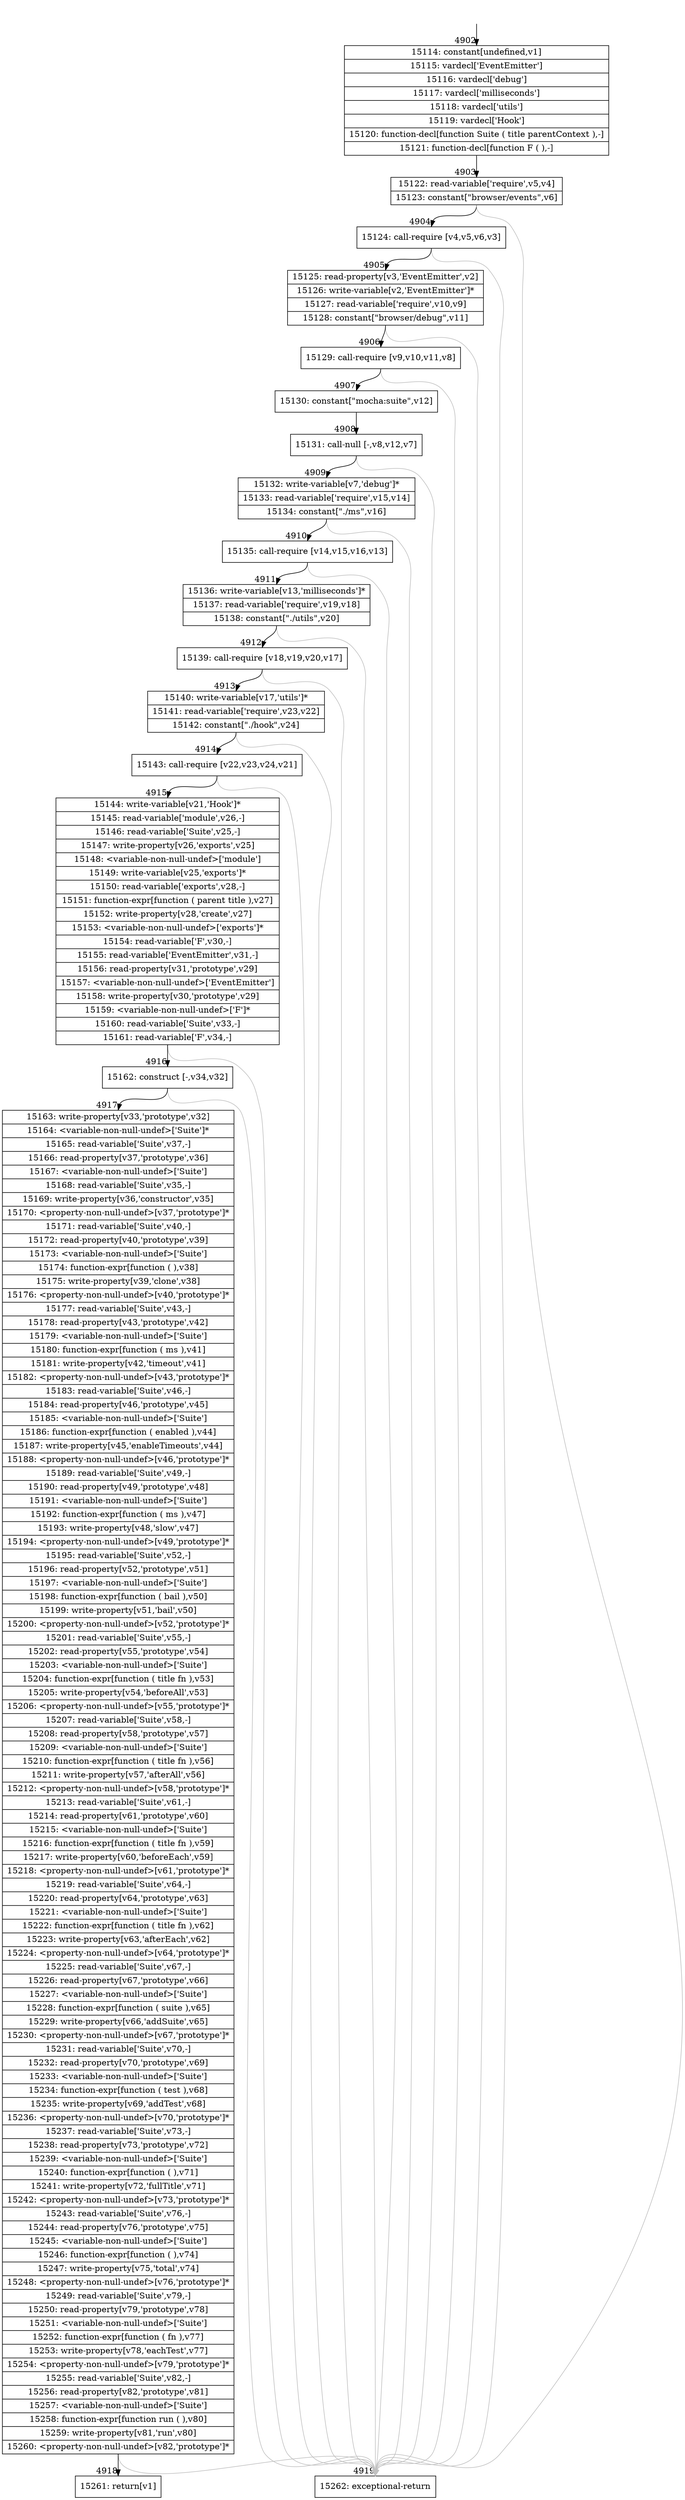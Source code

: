 digraph {
rankdir="TD"
BB_entry411[shape=none,label=""];
BB_entry411 -> BB4902 [tailport=s, headport=n, headlabel="    4902"]
BB4902 [shape=record label="{15114: constant[undefined,v1]|15115: vardecl['EventEmitter']|15116: vardecl['debug']|15117: vardecl['milliseconds']|15118: vardecl['utils']|15119: vardecl['Hook']|15120: function-decl[function Suite ( title parentContext ),-]|15121: function-decl[function F ( ),-]}" ] 
BB4902 -> BB4903 [tailport=s, headport=n, headlabel="      4903"]
BB4903 [shape=record label="{15122: read-variable['require',v5,v4]|15123: constant[\"browser/events\",v6]}" ] 
BB4903 -> BB4904 [tailport=s, headport=n, headlabel="      4904"]
BB4903 -> BB4919 [tailport=s, headport=n, color=gray, headlabel="      4919"]
BB4904 [shape=record label="{15124: call-require [v4,v5,v6,v3]}" ] 
BB4904 -> BB4905 [tailport=s, headport=n, headlabel="      4905"]
BB4904 -> BB4919 [tailport=s, headport=n, color=gray]
BB4905 [shape=record label="{15125: read-property[v3,'EventEmitter',v2]|15126: write-variable[v2,'EventEmitter']*|15127: read-variable['require',v10,v9]|15128: constant[\"browser/debug\",v11]}" ] 
BB4905 -> BB4906 [tailport=s, headport=n, headlabel="      4906"]
BB4905 -> BB4919 [tailport=s, headport=n, color=gray]
BB4906 [shape=record label="{15129: call-require [v9,v10,v11,v8]}" ] 
BB4906 -> BB4907 [tailport=s, headport=n, headlabel="      4907"]
BB4906 -> BB4919 [tailport=s, headport=n, color=gray]
BB4907 [shape=record label="{15130: constant[\"mocha:suite\",v12]}" ] 
BB4907 -> BB4908 [tailport=s, headport=n, headlabel="      4908"]
BB4908 [shape=record label="{15131: call-null [-,v8,v12,v7]}" ] 
BB4908 -> BB4909 [tailport=s, headport=n, headlabel="      4909"]
BB4908 -> BB4919 [tailport=s, headport=n, color=gray]
BB4909 [shape=record label="{15132: write-variable[v7,'debug']*|15133: read-variable['require',v15,v14]|15134: constant[\"./ms\",v16]}" ] 
BB4909 -> BB4910 [tailport=s, headport=n, headlabel="      4910"]
BB4909 -> BB4919 [tailport=s, headport=n, color=gray]
BB4910 [shape=record label="{15135: call-require [v14,v15,v16,v13]}" ] 
BB4910 -> BB4911 [tailport=s, headport=n, headlabel="      4911"]
BB4910 -> BB4919 [tailport=s, headport=n, color=gray]
BB4911 [shape=record label="{15136: write-variable[v13,'milliseconds']*|15137: read-variable['require',v19,v18]|15138: constant[\"./utils\",v20]}" ] 
BB4911 -> BB4912 [tailport=s, headport=n, headlabel="      4912"]
BB4911 -> BB4919 [tailport=s, headport=n, color=gray]
BB4912 [shape=record label="{15139: call-require [v18,v19,v20,v17]}" ] 
BB4912 -> BB4913 [tailport=s, headport=n, headlabel="      4913"]
BB4912 -> BB4919 [tailport=s, headport=n, color=gray]
BB4913 [shape=record label="{15140: write-variable[v17,'utils']*|15141: read-variable['require',v23,v22]|15142: constant[\"./hook\",v24]}" ] 
BB4913 -> BB4914 [tailport=s, headport=n, headlabel="      4914"]
BB4913 -> BB4919 [tailport=s, headport=n, color=gray]
BB4914 [shape=record label="{15143: call-require [v22,v23,v24,v21]}" ] 
BB4914 -> BB4915 [tailport=s, headport=n, headlabel="      4915"]
BB4914 -> BB4919 [tailport=s, headport=n, color=gray]
BB4915 [shape=record label="{15144: write-variable[v21,'Hook']*|15145: read-variable['module',v26,-]|15146: read-variable['Suite',v25,-]|15147: write-property[v26,'exports',v25]|15148: \<variable-non-null-undef\>['module']|15149: write-variable[v25,'exports']*|15150: read-variable['exports',v28,-]|15151: function-expr[function ( parent title ),v27]|15152: write-property[v28,'create',v27]|15153: \<variable-non-null-undef\>['exports']*|15154: read-variable['F',v30,-]|15155: read-variable['EventEmitter',v31,-]|15156: read-property[v31,'prototype',v29]|15157: \<variable-non-null-undef\>['EventEmitter']|15158: write-property[v30,'prototype',v29]|15159: \<variable-non-null-undef\>['F']*|15160: read-variable['Suite',v33,-]|15161: read-variable['F',v34,-]}" ] 
BB4915 -> BB4916 [tailport=s, headport=n, headlabel="      4916"]
BB4915 -> BB4919 [tailport=s, headport=n, color=gray]
BB4916 [shape=record label="{15162: construct [-,v34,v32]}" ] 
BB4916 -> BB4917 [tailport=s, headport=n, headlabel="      4917"]
BB4916 -> BB4919 [tailport=s, headport=n, color=gray]
BB4917 [shape=record label="{15163: write-property[v33,'prototype',v32]|15164: \<variable-non-null-undef\>['Suite']*|15165: read-variable['Suite',v37,-]|15166: read-property[v37,'prototype',v36]|15167: \<variable-non-null-undef\>['Suite']|15168: read-variable['Suite',v35,-]|15169: write-property[v36,'constructor',v35]|15170: \<property-non-null-undef\>[v37,'prototype']*|15171: read-variable['Suite',v40,-]|15172: read-property[v40,'prototype',v39]|15173: \<variable-non-null-undef\>['Suite']|15174: function-expr[function ( ),v38]|15175: write-property[v39,'clone',v38]|15176: \<property-non-null-undef\>[v40,'prototype']*|15177: read-variable['Suite',v43,-]|15178: read-property[v43,'prototype',v42]|15179: \<variable-non-null-undef\>['Suite']|15180: function-expr[function ( ms ),v41]|15181: write-property[v42,'timeout',v41]|15182: \<property-non-null-undef\>[v43,'prototype']*|15183: read-variable['Suite',v46,-]|15184: read-property[v46,'prototype',v45]|15185: \<variable-non-null-undef\>['Suite']|15186: function-expr[function ( enabled ),v44]|15187: write-property[v45,'enableTimeouts',v44]|15188: \<property-non-null-undef\>[v46,'prototype']*|15189: read-variable['Suite',v49,-]|15190: read-property[v49,'prototype',v48]|15191: \<variable-non-null-undef\>['Suite']|15192: function-expr[function ( ms ),v47]|15193: write-property[v48,'slow',v47]|15194: \<property-non-null-undef\>[v49,'prototype']*|15195: read-variable['Suite',v52,-]|15196: read-property[v52,'prototype',v51]|15197: \<variable-non-null-undef\>['Suite']|15198: function-expr[function ( bail ),v50]|15199: write-property[v51,'bail',v50]|15200: \<property-non-null-undef\>[v52,'prototype']*|15201: read-variable['Suite',v55,-]|15202: read-property[v55,'prototype',v54]|15203: \<variable-non-null-undef\>['Suite']|15204: function-expr[function ( title fn ),v53]|15205: write-property[v54,'beforeAll',v53]|15206: \<property-non-null-undef\>[v55,'prototype']*|15207: read-variable['Suite',v58,-]|15208: read-property[v58,'prototype',v57]|15209: \<variable-non-null-undef\>['Suite']|15210: function-expr[function ( title fn ),v56]|15211: write-property[v57,'afterAll',v56]|15212: \<property-non-null-undef\>[v58,'prototype']*|15213: read-variable['Suite',v61,-]|15214: read-property[v61,'prototype',v60]|15215: \<variable-non-null-undef\>['Suite']|15216: function-expr[function ( title fn ),v59]|15217: write-property[v60,'beforeEach',v59]|15218: \<property-non-null-undef\>[v61,'prototype']*|15219: read-variable['Suite',v64,-]|15220: read-property[v64,'prototype',v63]|15221: \<variable-non-null-undef\>['Suite']|15222: function-expr[function ( title fn ),v62]|15223: write-property[v63,'afterEach',v62]|15224: \<property-non-null-undef\>[v64,'prototype']*|15225: read-variable['Suite',v67,-]|15226: read-property[v67,'prototype',v66]|15227: \<variable-non-null-undef\>['Suite']|15228: function-expr[function ( suite ),v65]|15229: write-property[v66,'addSuite',v65]|15230: \<property-non-null-undef\>[v67,'prototype']*|15231: read-variable['Suite',v70,-]|15232: read-property[v70,'prototype',v69]|15233: \<variable-non-null-undef\>['Suite']|15234: function-expr[function ( test ),v68]|15235: write-property[v69,'addTest',v68]|15236: \<property-non-null-undef\>[v70,'prototype']*|15237: read-variable['Suite',v73,-]|15238: read-property[v73,'prototype',v72]|15239: \<variable-non-null-undef\>['Suite']|15240: function-expr[function ( ),v71]|15241: write-property[v72,'fullTitle',v71]|15242: \<property-non-null-undef\>[v73,'prototype']*|15243: read-variable['Suite',v76,-]|15244: read-property[v76,'prototype',v75]|15245: \<variable-non-null-undef\>['Suite']|15246: function-expr[function ( ),v74]|15247: write-property[v75,'total',v74]|15248: \<property-non-null-undef\>[v76,'prototype']*|15249: read-variable['Suite',v79,-]|15250: read-property[v79,'prototype',v78]|15251: \<variable-non-null-undef\>['Suite']|15252: function-expr[function ( fn ),v77]|15253: write-property[v78,'eachTest',v77]|15254: \<property-non-null-undef\>[v79,'prototype']*|15255: read-variable['Suite',v82,-]|15256: read-property[v82,'prototype',v81]|15257: \<variable-non-null-undef\>['Suite']|15258: function-expr[function run ( ),v80]|15259: write-property[v81,'run',v80]|15260: \<property-non-null-undef\>[v82,'prototype']*}" ] 
BB4917 -> BB4918 [tailport=s, headport=n, headlabel="      4918"]
BB4917 -> BB4919 [tailport=s, headport=n, color=gray]
BB4918 [shape=record label="{15261: return[v1]}" ] 
BB4919 [shape=record label="{15262: exceptional-return}" ] 
//#$~ 5661
}
